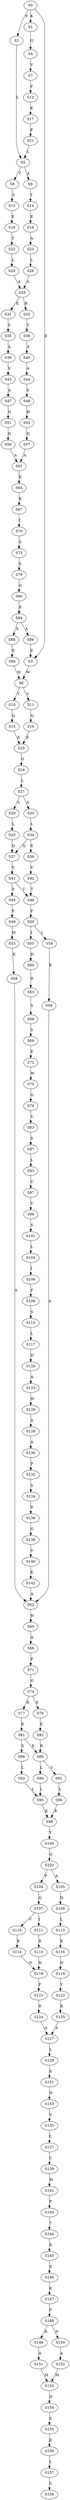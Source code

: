 strict digraph  {
	S0 -> S1 [ label = K ];
	S0 -> S2 [ label = P ];
	S0 -> S3 [ label = E ];
	S1 -> S4 [ label = Q ];
	S2 -> S5 [ label = L ];
	S3 -> S6 [ label = W ];
	S4 -> S7 [ label = V ];
	S5 -> S8 [ label = T ];
	S5 -> S9 [ label = A ];
	S6 -> S10 [ label = T ];
	S6 -> S11 [ label = V ];
	S7 -> S12 [ label = P ];
	S8 -> S13 [ label = S ];
	S9 -> S14 [ label = T ];
	S10 -> S15 [ label = Q ];
	S11 -> S16 [ label = Q ];
	S12 -> S17 [ label = K ];
	S13 -> S18 [ label = E ];
	S14 -> S19 [ label = E ];
	S15 -> S20 [ label = E ];
	S16 -> S20 [ label = E ];
	S17 -> S21 [ label = P ];
	S18 -> S22 [ label = T ];
	S19 -> S23 [ label = A ];
	S20 -> S24 [ label = G ];
	S21 -> S5 [ label = L ];
	S22 -> S25 [ label = L ];
	S23 -> S26 [ label = L ];
	S24 -> S27 [ label = L ];
	S25 -> S28 [ label = A ];
	S26 -> S28 [ label = A ];
	S27 -> S29 [ label = S ];
	S27 -> S30 [ label = A ];
	S28 -> S31 [ label = K ];
	S28 -> S32 [ label = R ];
	S29 -> S33 [ label = L ];
	S30 -> S34 [ label = L ];
	S31 -> S35 [ label = S ];
	S32 -> S36 [ label = T ];
	S33 -> S37 [ label = Q ];
	S34 -> S38 [ label = E ];
	S34 -> S37 [ label = Q ];
	S35 -> S39 [ label = A ];
	S36 -> S40 [ label = A ];
	S37 -> S41 [ label = V ];
	S38 -> S42 [ label = V ];
	S39 -> S43 [ label = V ];
	S40 -> S44 [ label = A ];
	S41 -> S45 [ label = S ];
	S41 -> S46 [ label = T ];
	S42 -> S46 [ label = T ];
	S43 -> S47 [ label = A ];
	S44 -> S48 [ label = S ];
	S45 -> S49 [ label = F ];
	S46 -> S50 [ label = F ];
	S47 -> S51 [ label = Q ];
	S48 -> S52 [ label = H ];
	S49 -> S53 [ label = M ];
	S50 -> S54 [ label = L ];
	S50 -> S55 [ label = I ];
	S51 -> S56 [ label = Q ];
	S52 -> S57 [ label = Q ];
	S53 -> S58 [ label = K ];
	S54 -> S59 [ label = K ];
	S55 -> S60 [ label = H ];
	S56 -> S61 [ label = A ];
	S57 -> S61 [ label = A ];
	S58 -> S62 [ label = A ];
	S59 -> S62 [ label = A ];
	S60 -> S63 [ label = R ];
	S61 -> S64 [ label = K ];
	S62 -> S65 [ label = H ];
	S63 -> S66 [ label = S ];
	S64 -> S67 [ label = K ];
	S65 -> S68 [ label = A ];
	S66 -> S69 [ label = S ];
	S67 -> S70 [ label = I ];
	S68 -> S71 [ label = P ];
	S69 -> S72 [ label = E ];
	S70 -> S73 [ label = S ];
	S71 -> S74 [ label = G ];
	S72 -> S75 [ label = W ];
	S73 -> S76 [ label = S ];
	S74 -> S77 [ label = R ];
	S74 -> S78 [ label = E ];
	S75 -> S79 [ label = G ];
	S76 -> S80 [ label = G ];
	S77 -> S81 [ label = E ];
	S78 -> S82 [ label = E ];
	S79 -> S83 [ label = V ];
	S80 -> S84 [ label = E ];
	S81 -> S85 [ label = R ];
	S81 -> S86 [ label = S ];
	S82 -> S85 [ label = R ];
	S83 -> S87 [ label = S ];
	S84 -> S88 [ label = S ];
	S84 -> S89 [ label = A ];
	S85 -> S90 [ label = L ];
	S85 -> S91 [ label = V ];
	S86 -> S92 [ label = L ];
	S87 -> S93 [ label = L ];
	S88 -> S94 [ label = E ];
	S89 -> S3 [ label = E ];
	S90 -> S95 [ label = L ];
	S91 -> S96 [ label = L ];
	S92 -> S95 [ label = L ];
	S93 -> S97 [ label = C ];
	S94 -> S6 [ label = W ];
	S95 -> S98 [ label = K ];
	S96 -> S98 [ label = K ];
	S97 -> S99 [ label = V ];
	S98 -> S100 [ label = Y ];
	S99 -> S101 [ label = S ];
	S100 -> S102 [ label = Q ];
	S101 -> S103 [ label = L ];
	S102 -> S104 [ label = P ];
	S102 -> S105 [ label = A ];
	S103 -> S106 [ label = I ];
	S104 -> S107 [ label = Q ];
	S105 -> S108 [ label = Q ];
	S106 -> S109 [ label = F ];
	S107 -> S110 [ label = V ];
	S107 -> S111 [ label = I ];
	S108 -> S112 [ label = L ];
	S109 -> S113 [ label = S ];
	S110 -> S114 [ label = R ];
	S111 -> S115 [ label = R ];
	S112 -> S116 [ label = K ];
	S113 -> S117 [ label = L ];
	S114 -> S118 [ label = N ];
	S115 -> S118 [ label = N ];
	S116 -> S119 [ label = N ];
	S117 -> S120 [ label = D ];
	S118 -> S121 [ label = F ];
	S119 -> S122 [ label = Y ];
	S120 -> S123 [ label = A ];
	S121 -> S124 [ label = R ];
	S122 -> S125 [ label = R ];
	S123 -> S126 [ label = W ];
	S124 -> S127 [ label = A ];
	S125 -> S127 [ label = A ];
	S126 -> S128 [ label = A ];
	S127 -> S129 [ label = L ];
	S128 -> S130 [ label = A ];
	S129 -> S131 [ label = E ];
	S130 -> S132 [ label = P ];
	S131 -> S133 [ label = N ];
	S132 -> S134 [ label = S ];
	S133 -> S135 [ label = V ];
	S134 -> S136 [ label = S ];
	S135 -> S137 [ label = L ];
	S136 -> S138 [ label = G ];
	S137 -> S139 [ label = C ];
	S138 -> S140 [ label = V ];
	S139 -> S141 [ label = M ];
	S140 -> S142 [ label = K ];
	S141 -> S143 [ label = P ];
	S142 -> S62 [ label = A ];
	S143 -> S144 [ label = T ];
	S144 -> S145 [ label = K ];
	S145 -> S146 [ label = E ];
	S146 -> S147 [ label = K ];
	S147 -> S148 [ label = P ];
	S148 -> S149 [ label = K ];
	S148 -> S150 [ label = N ];
	S149 -> S151 [ label = A ];
	S150 -> S152 [ label = A ];
	S151 -> S153 [ label = M ];
	S152 -> S153 [ label = M ];
	S153 -> S154 [ label = N ];
	S154 -> S155 [ label = E ];
	S155 -> S156 [ label = E ];
	S156 -> S157 [ label = L ];
	S157 -> S158 [ label = S ];
}
